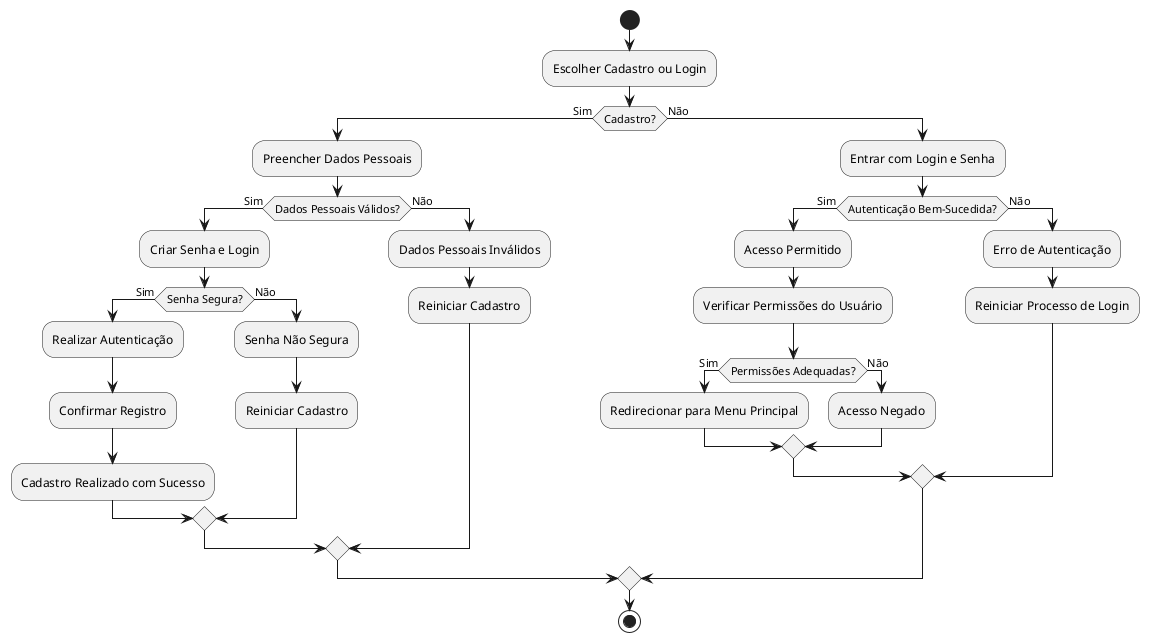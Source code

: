 @startuml
start
:Escolher Cadastro ou Login;

if (Cadastro?) then (Sim)
  :Preencher Dados Pessoais;
  if (Dados Pessoais Válidos?) then (Sim)
    :Criar Senha e Login;
    if (Senha Segura?) then (Sim)
      :Realizar Autenticação;
        :Confirmar Registro;
        :Cadastro Realizado com Sucesso;
    else (Não)
      :Senha Não Segura;
      :Reiniciar Cadastro;
    endif
  else (Não)
    :Dados Pessoais Inválidos;
    :Reiniciar Cadastro;
  endif
else (Não)
  :Entrar com Login e Senha;
  if (Autenticação Bem-Sucedida?) then (Sim)
    :Acesso Permitido;
    :Verificar Permissões do Usuário;
    if (Permissões Adequadas?) then (Sim)
      :Redirecionar para Menu Principal;
    else (Não)
      :Acesso Negado;
    endif
  else (Não)
    :Erro de Autenticação;
    :Reiniciar Processo de Login;
  endif
endif
stop
@enduml
